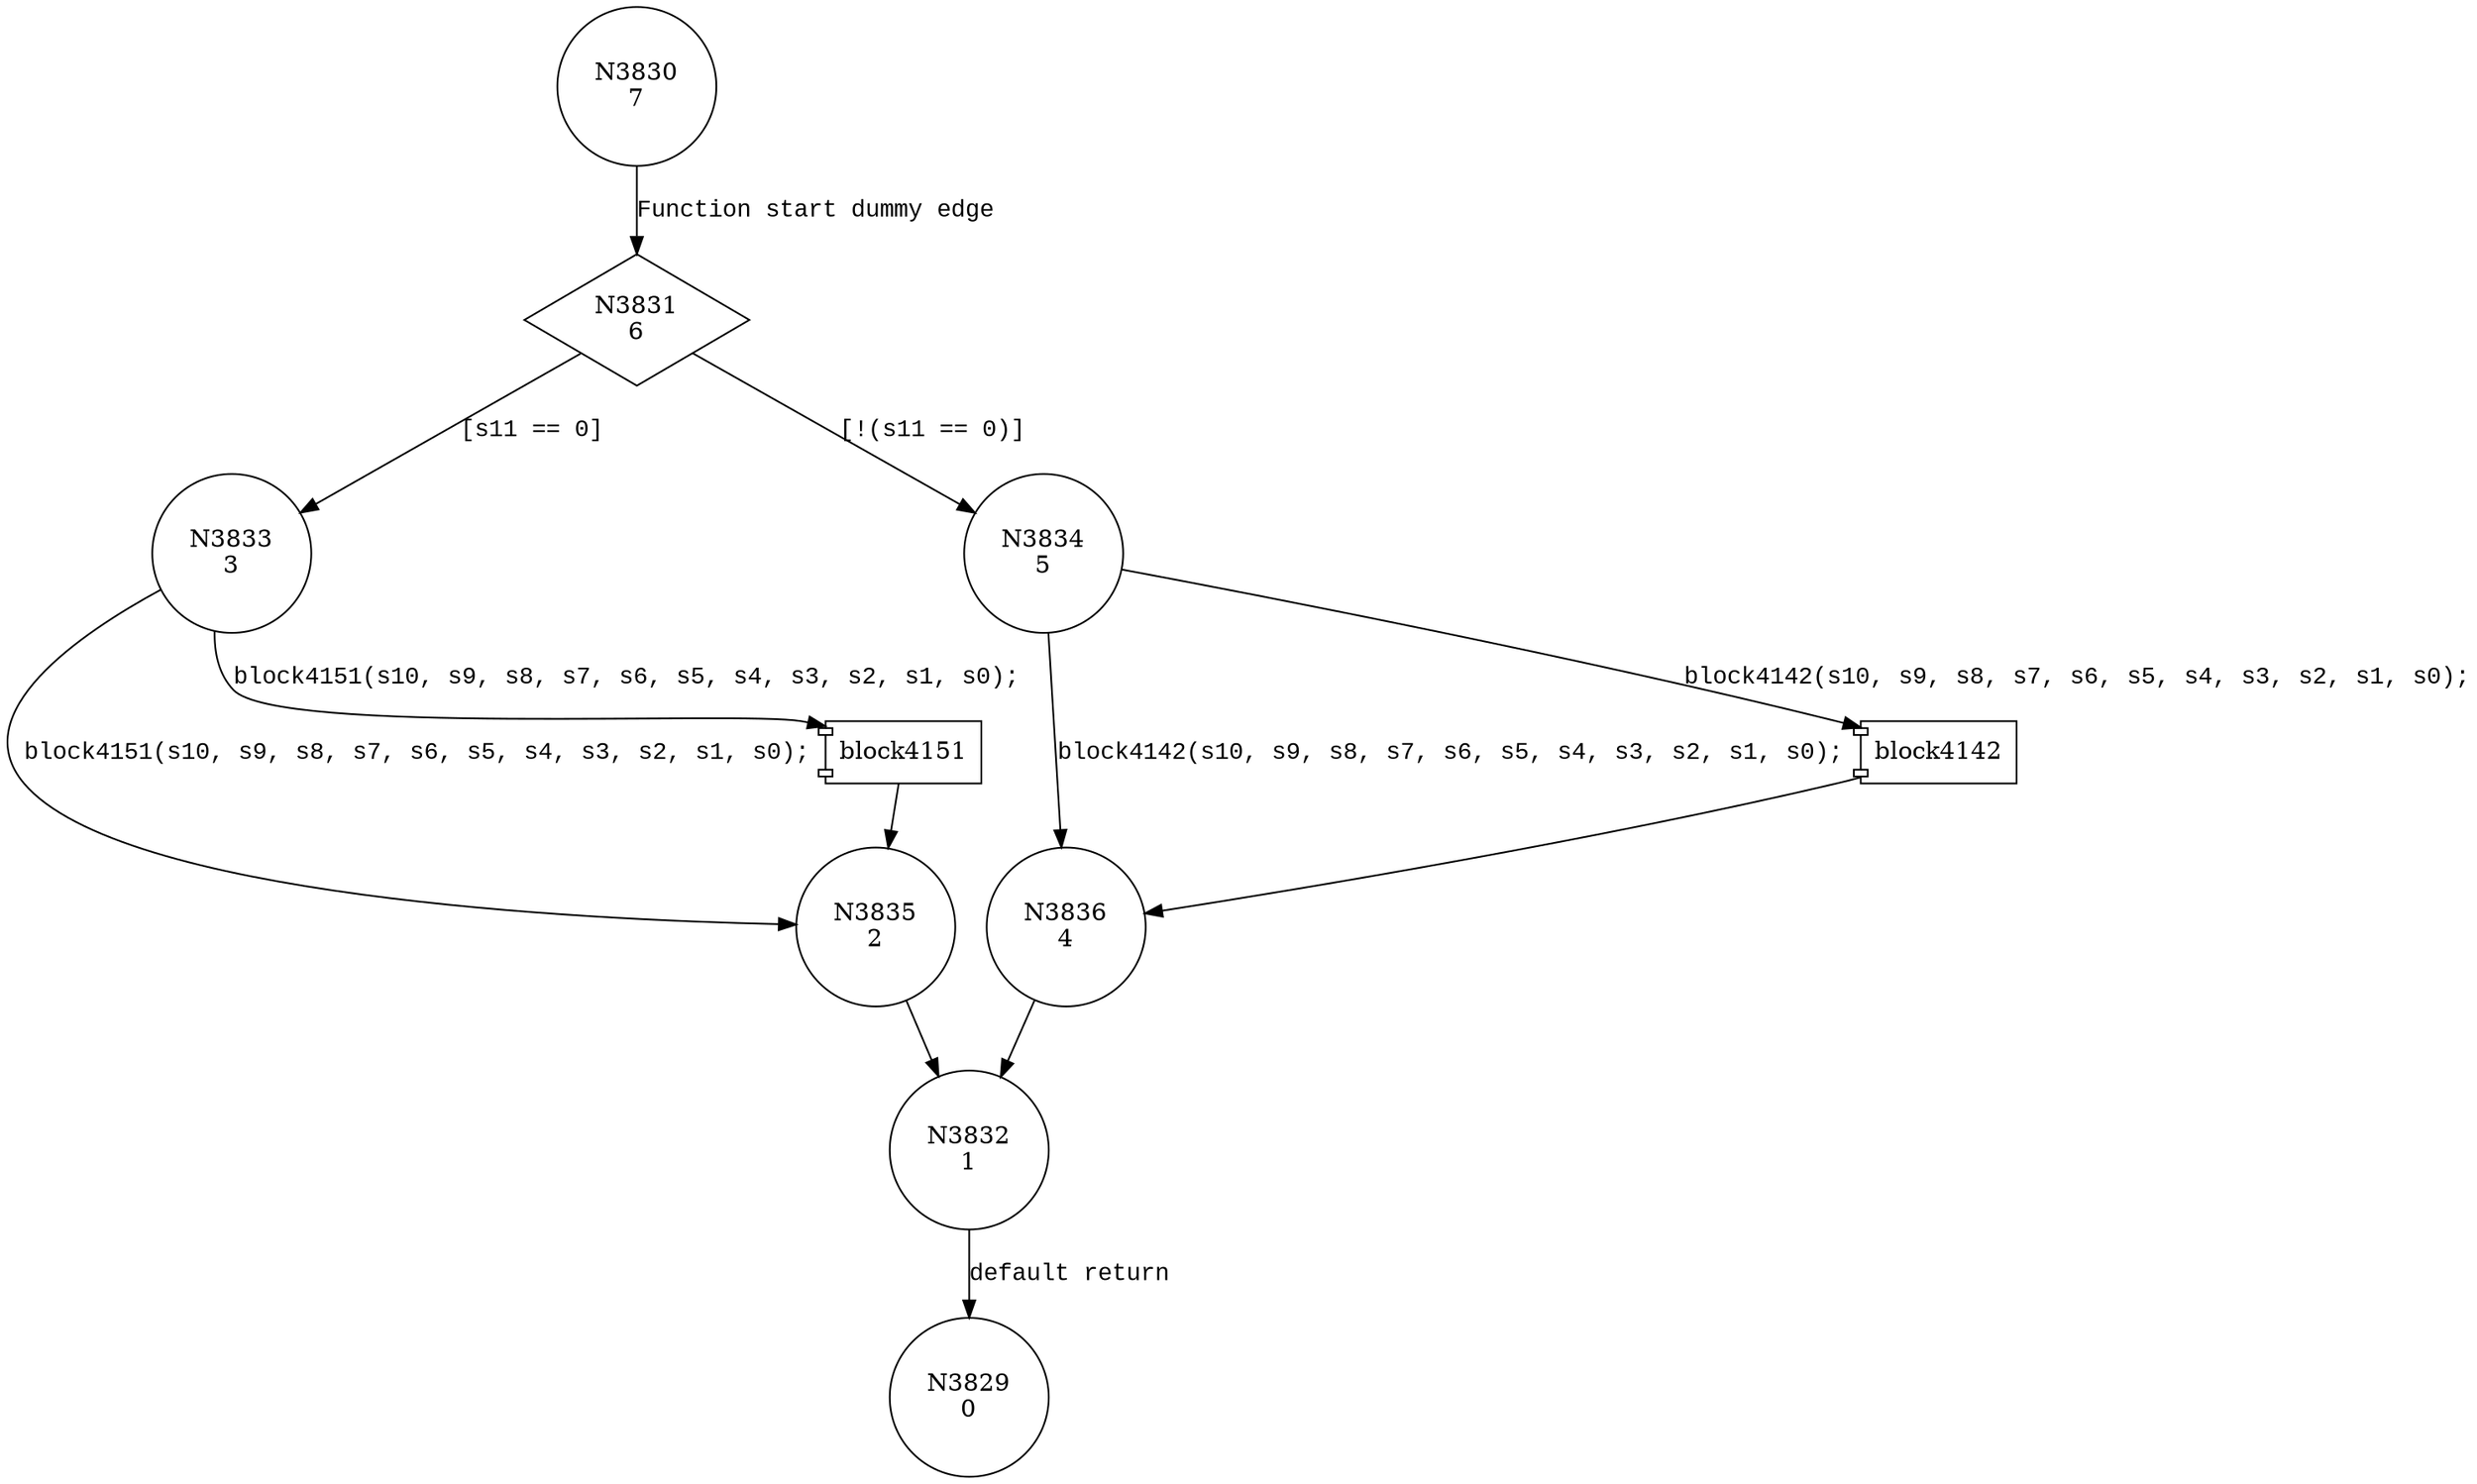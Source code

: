 digraph jump4131 {
3831 [shape="diamond" label="N3831\n6"]
3833 [shape="circle" label="N3833\n3"]
3834 [shape="circle" label="N3834\n5"]
3836 [shape="circle" label="N3836\n4"]
3832 [shape="circle" label="N3832\n1"]
3829 [shape="circle" label="N3829\n0"]
3835 [shape="circle" label="N3835\n2"]
3830 [shape="circle" label="N3830\n7"]
3831 -> 3833 [label="[s11 == 0]" fontname="Courier New"]
3831 -> 3834 [label="[!(s11 == 0)]" fontname="Courier New"]
100073 [shape="component" label="block4142"]
3834 -> 100073 [label="block4142(s10, s9, s8, s7, s6, s5, s4, s3, s2, s1, s0);" fontname="Courier New"]
100073 -> 3836 [label="" fontname="Courier New"]
3834 -> 3836 [label="block4142(s10, s9, s8, s7, s6, s5, s4, s3, s2, s1, s0);" fontname="Courier New"]
3836 -> 3832 [label="" fontname="Courier New"]
3832 -> 3829 [label="default return" fontname="Courier New"]
100074 [shape="component" label="block4151"]
3833 -> 100074 [label="block4151(s10, s9, s8, s7, s6, s5, s4, s3, s2, s1, s0);" fontname="Courier New"]
100074 -> 3835 [label="" fontname="Courier New"]
3833 -> 3835 [label="block4151(s10, s9, s8, s7, s6, s5, s4, s3, s2, s1, s0);" fontname="Courier New"]
3835 -> 3832 [label="" fontname="Courier New"]
3830 -> 3831 [label="Function start dummy edge" fontname="Courier New"]
}
